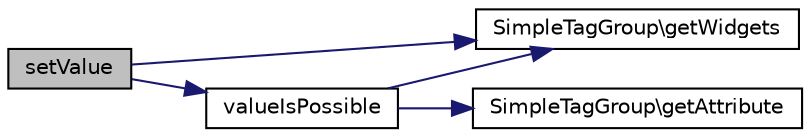 digraph "setValue"
{
  edge [fontname="Helvetica",fontsize="10",labelfontname="Helvetica",labelfontsize="10"];
  node [fontname="Helvetica",fontsize="10",shape=record];
  rankdir="LR";
  Node1 [label="setValue",height=0.2,width=0.4,color="black", fillcolor="grey75", style="filled" fontcolor="black"];
  Node1 -> Node2 [color="midnightblue",fontsize="10",style="solid",fontname="Helvetica"];
  Node2 [label="valueIsPossible",height=0.2,width=0.4,color="black", fillcolor="white", style="filled",URL="$class_simple_radio_group.html#afda9691e503561e956916102e13d08bc"];
  Node2 -> Node3 [color="midnightblue",fontsize="10",style="solid",fontname="Helvetica"];
  Node3 [label="SimpleTagGroup\\getWidgets",height=0.2,width=0.4,color="black", fillcolor="white", style="filled",URL="$class_simple_tag_group.html#a7208013014041ba1e26ddaa5eb273375"];
  Node2 -> Node4 [color="midnightblue",fontsize="10",style="solid",fontname="Helvetica"];
  Node4 [label="SimpleTagGroup\\getAttribute",height=0.2,width=0.4,color="black", fillcolor="white", style="filled",URL="$class_simple_tag_group.html#a23c799cbfa1a6b6e2079dbbcf46ab4f7"];
  Node1 -> Node3 [color="midnightblue",fontsize="10",style="solid",fontname="Helvetica"];
}

